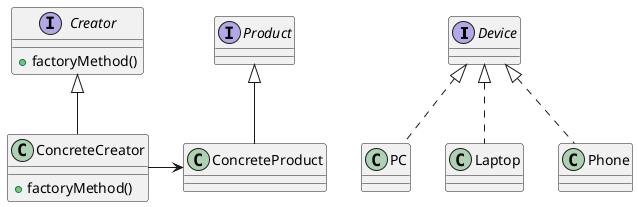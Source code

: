 @startuml
    interface Device 
    class PC 
    class Laptop
    class Phone 
    Device <|.. PC
    Device <|.. Laptop
    Device <|.. Phone

    interface Product
    class ConcreteProduct 

    Product <|-- ConcreteProduct 

    interface Creator {
        + factoryMethod()
    }
    class ConcreteCreator {
        + factoryMethod()
    }
    Creator <|-- ConcreteCreator
    ConcreteProduct <-left- ConcreteCreator
@enduml